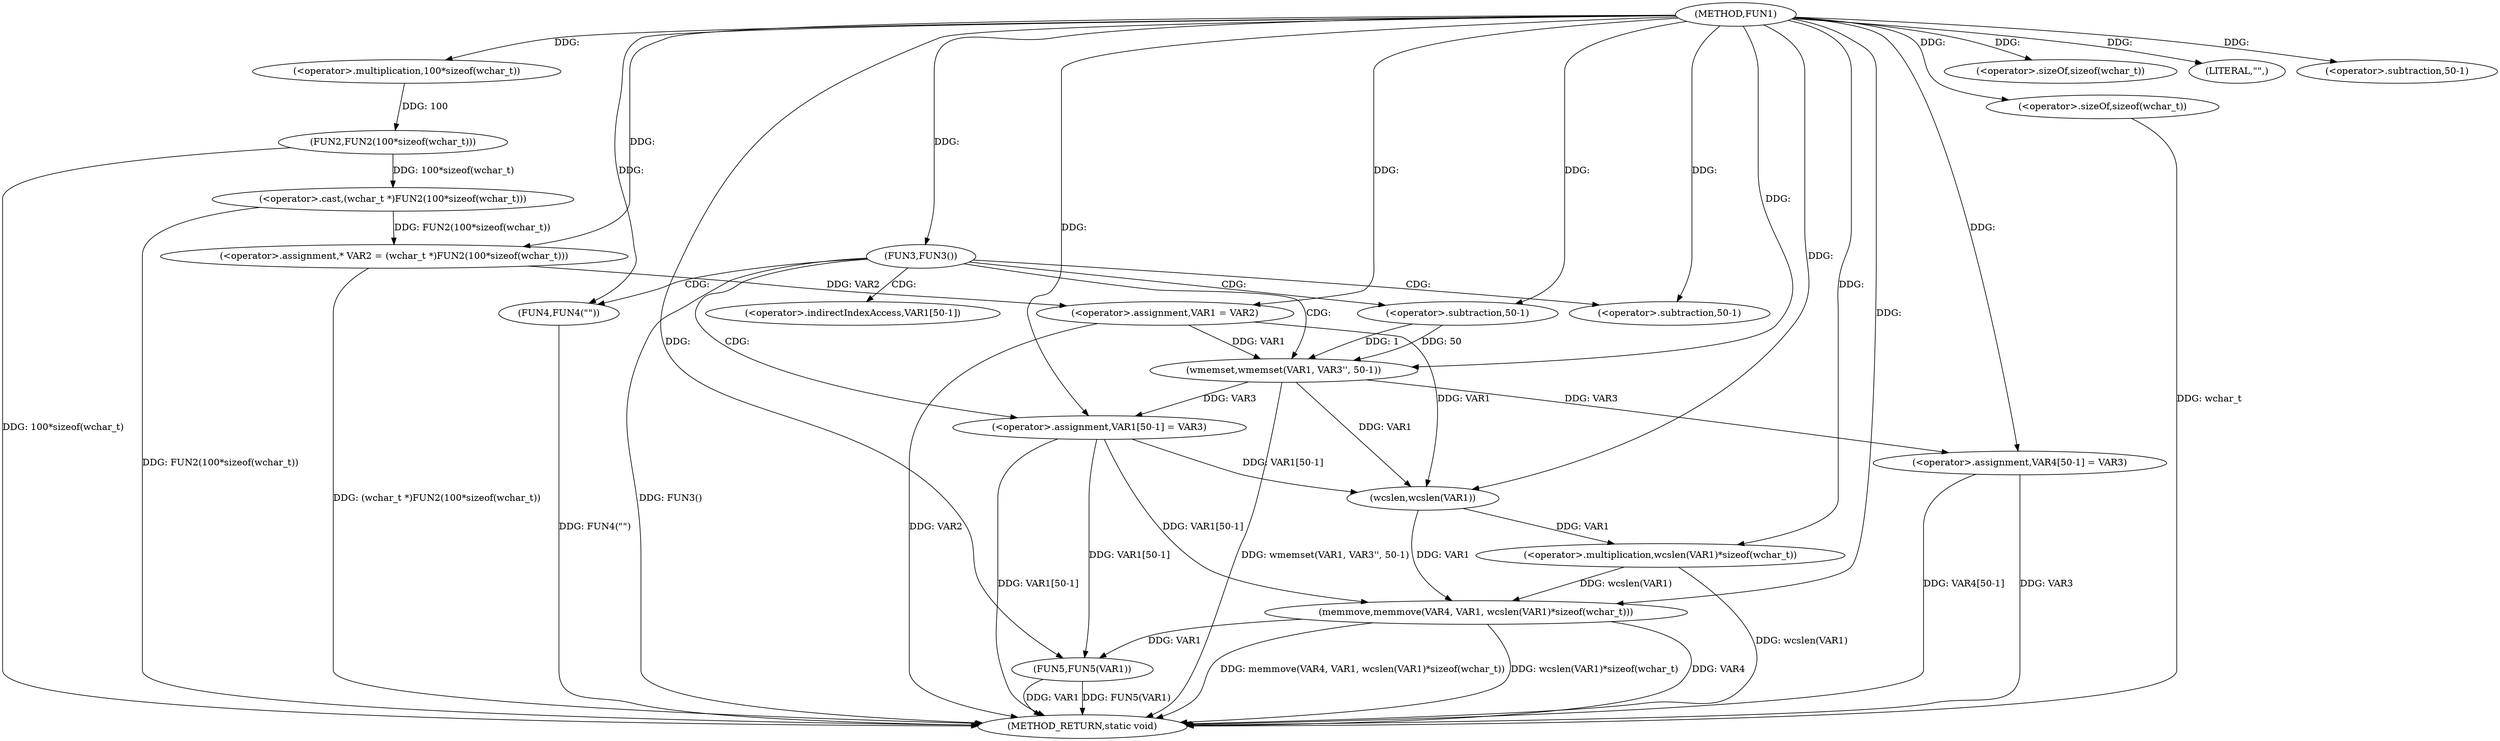 digraph FUN1 {  
"1000100" [label = "(METHOD,FUN1)" ]
"1000155" [label = "(METHOD_RETURN,static void)" ]
"1000104" [label = "(<operator>.assignment,* VAR2 = (wchar_t *)FUN2(100*sizeof(wchar_t)))" ]
"1000106" [label = "(<operator>.cast,(wchar_t *)FUN2(100*sizeof(wchar_t)))" ]
"1000108" [label = "(FUN2,FUN2(100*sizeof(wchar_t)))" ]
"1000109" [label = "(<operator>.multiplication,100*sizeof(wchar_t))" ]
"1000111" [label = "(<operator>.sizeOf,sizeof(wchar_t))" ]
"1000113" [label = "(<operator>.assignment,VAR1 = VAR2)" ]
"1000117" [label = "(FUN3,FUN3())" ]
"1000119" [label = "(FUN4,FUN4(\"\"))" ]
"1000123" [label = "(wmemset,wmemset(VAR1, VAR3'', 50-1))" ]
"1000126" [label = "(<operator>.subtraction,50-1)" ]
"1000129" [label = "(<operator>.assignment,VAR1[50-1] = VAR3)" ]
"1000132" [label = "(<operator>.subtraction,50-1)" ]
"1000137" [label = "(LITERAL,\"\",)" ]
"1000138" [label = "(memmove,memmove(VAR4, VAR1, wcslen(VAR1)*sizeof(wchar_t)))" ]
"1000141" [label = "(<operator>.multiplication,wcslen(VAR1)*sizeof(wchar_t))" ]
"1000142" [label = "(wcslen,wcslen(VAR1))" ]
"1000144" [label = "(<operator>.sizeOf,sizeof(wchar_t))" ]
"1000146" [label = "(<operator>.assignment,VAR4[50-1] = VAR3)" ]
"1000149" [label = "(<operator>.subtraction,50-1)" ]
"1000153" [label = "(FUN5,FUN5(VAR1))" ]
"1000130" [label = "(<operator>.indirectIndexAccess,VAR1[50-1])" ]
  "1000117" -> "1000155"  [ label = "DDG: FUN3()"] 
  "1000129" -> "1000155"  [ label = "DDG: VAR1[50-1]"] 
  "1000141" -> "1000155"  [ label = "DDG: wcslen(VAR1)"] 
  "1000106" -> "1000155"  [ label = "DDG: FUN2(100*sizeof(wchar_t))"] 
  "1000146" -> "1000155"  [ label = "DDG: VAR3"] 
  "1000113" -> "1000155"  [ label = "DDG: VAR2"] 
  "1000153" -> "1000155"  [ label = "DDG: FUN5(VAR1)"] 
  "1000153" -> "1000155"  [ label = "DDG: VAR1"] 
  "1000144" -> "1000155"  [ label = "DDG: wchar_t"] 
  "1000138" -> "1000155"  [ label = "DDG: memmove(VAR4, VAR1, wcslen(VAR1)*sizeof(wchar_t))"] 
  "1000119" -> "1000155"  [ label = "DDG: FUN4(\"\")"] 
  "1000146" -> "1000155"  [ label = "DDG: VAR4[50-1]"] 
  "1000123" -> "1000155"  [ label = "DDG: wmemset(VAR1, VAR3'', 50-1)"] 
  "1000138" -> "1000155"  [ label = "DDG: wcslen(VAR1)*sizeof(wchar_t)"] 
  "1000138" -> "1000155"  [ label = "DDG: VAR4"] 
  "1000104" -> "1000155"  [ label = "DDG: (wchar_t *)FUN2(100*sizeof(wchar_t))"] 
  "1000108" -> "1000155"  [ label = "DDG: 100*sizeof(wchar_t)"] 
  "1000106" -> "1000104"  [ label = "DDG: FUN2(100*sizeof(wchar_t))"] 
  "1000100" -> "1000104"  [ label = "DDG: "] 
  "1000108" -> "1000106"  [ label = "DDG: 100*sizeof(wchar_t)"] 
  "1000109" -> "1000108"  [ label = "DDG: 100"] 
  "1000100" -> "1000109"  [ label = "DDG: "] 
  "1000100" -> "1000111"  [ label = "DDG: "] 
  "1000104" -> "1000113"  [ label = "DDG: VAR2"] 
  "1000100" -> "1000113"  [ label = "DDG: "] 
  "1000100" -> "1000117"  [ label = "DDG: "] 
  "1000100" -> "1000119"  [ label = "DDG: "] 
  "1000113" -> "1000123"  [ label = "DDG: VAR1"] 
  "1000100" -> "1000123"  [ label = "DDG: "] 
  "1000126" -> "1000123"  [ label = "DDG: 50"] 
  "1000126" -> "1000123"  [ label = "DDG: 1"] 
  "1000100" -> "1000126"  [ label = "DDG: "] 
  "1000123" -> "1000129"  [ label = "DDG: VAR3"] 
  "1000100" -> "1000129"  [ label = "DDG: "] 
  "1000100" -> "1000132"  [ label = "DDG: "] 
  "1000100" -> "1000137"  [ label = "DDG: "] 
  "1000100" -> "1000138"  [ label = "DDG: "] 
  "1000129" -> "1000138"  [ label = "DDG: VAR1[50-1]"] 
  "1000142" -> "1000138"  [ label = "DDG: VAR1"] 
  "1000141" -> "1000138"  [ label = "DDG: wcslen(VAR1)"] 
  "1000142" -> "1000141"  [ label = "DDG: VAR1"] 
  "1000129" -> "1000142"  [ label = "DDG: VAR1[50-1]"] 
  "1000113" -> "1000142"  [ label = "DDG: VAR1"] 
  "1000123" -> "1000142"  [ label = "DDG: VAR1"] 
  "1000100" -> "1000142"  [ label = "DDG: "] 
  "1000100" -> "1000141"  [ label = "DDG: "] 
  "1000100" -> "1000144"  [ label = "DDG: "] 
  "1000100" -> "1000146"  [ label = "DDG: "] 
  "1000123" -> "1000146"  [ label = "DDG: VAR3"] 
  "1000100" -> "1000149"  [ label = "DDG: "] 
  "1000129" -> "1000153"  [ label = "DDG: VAR1[50-1]"] 
  "1000138" -> "1000153"  [ label = "DDG: VAR1"] 
  "1000100" -> "1000153"  [ label = "DDG: "] 
  "1000117" -> "1000132"  [ label = "CDG: "] 
  "1000117" -> "1000129"  [ label = "CDG: "] 
  "1000117" -> "1000123"  [ label = "CDG: "] 
  "1000117" -> "1000119"  [ label = "CDG: "] 
  "1000117" -> "1000130"  [ label = "CDG: "] 
  "1000117" -> "1000126"  [ label = "CDG: "] 
}
